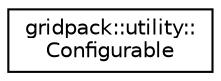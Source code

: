 digraph "Graphical Class Hierarchy"
{
  edge [fontname="Helvetica",fontsize="10",labelfontname="Helvetica",labelfontsize="10"];
  node [fontname="Helvetica",fontsize="10",shape=record];
  rankdir="LR";
  Node1 [label="gridpack::utility::\lConfigurable",height=0.2,width=0.4,color="black", fillcolor="white", style="filled",URL="$classgridpack_1_1utility_1_1_configurable.html"];
}
